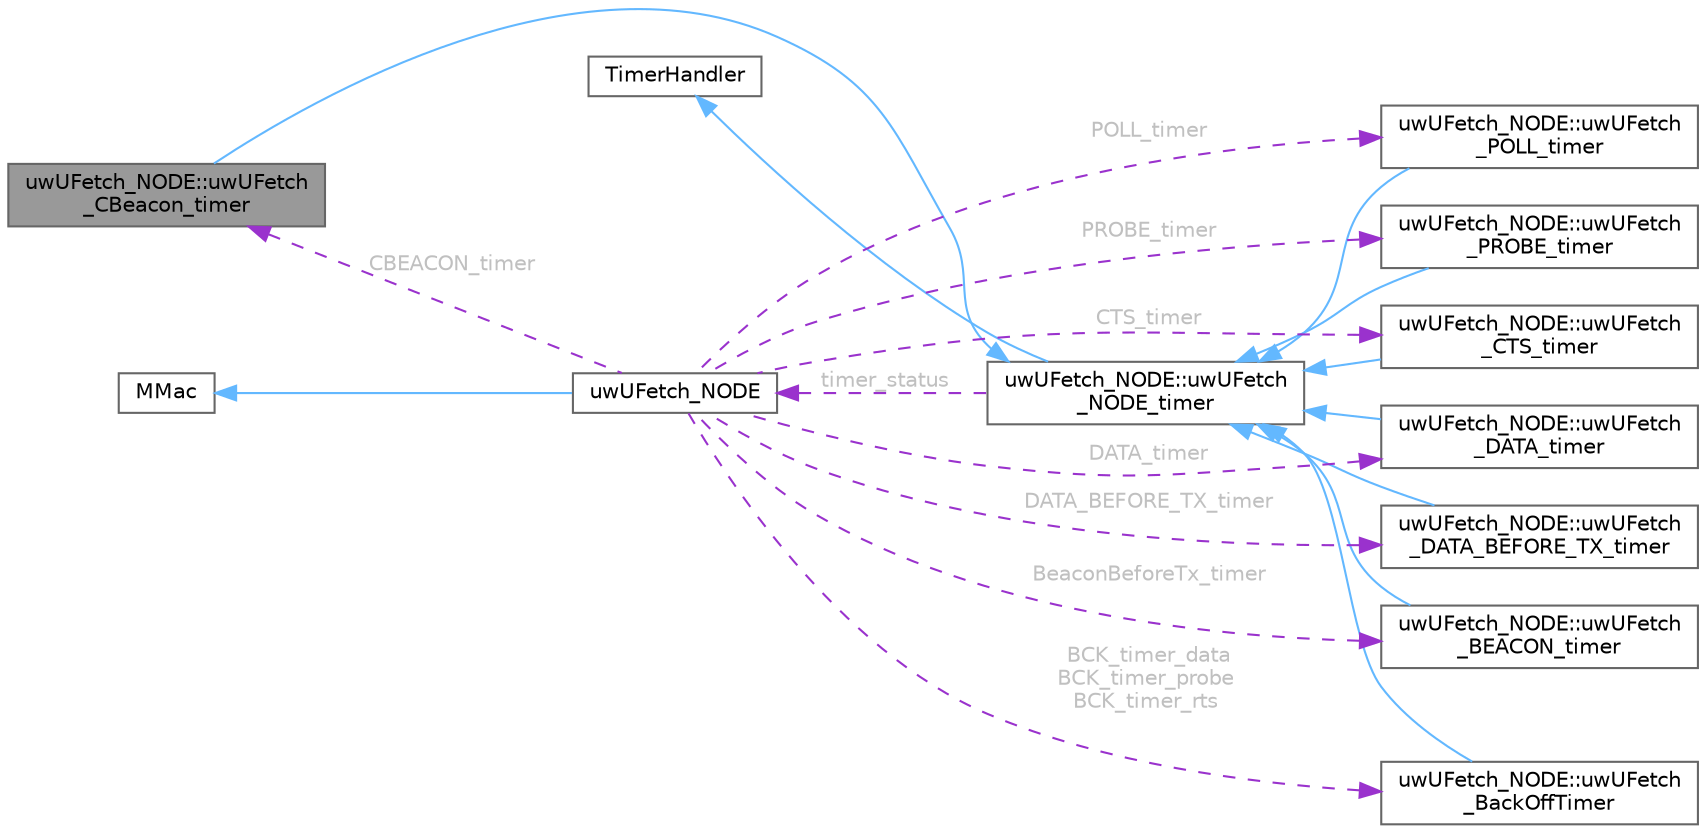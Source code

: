 digraph "uwUFetch_NODE::uwUFetch_CBeacon_timer"
{
 // LATEX_PDF_SIZE
  bgcolor="transparent";
  edge [fontname=Helvetica,fontsize=10,labelfontname=Helvetica,labelfontsize=10];
  node [fontname=Helvetica,fontsize=10,shape=box,height=0.2,width=0.4];
  rankdir="LR";
  Node1 [id="Node000001",label="uwUFetch_NODE::uwUFetch\l_CBeacon_timer",height=0.2,width=0.4,color="gray40", fillcolor="grey60", style="filled", fontcolor="black",tooltip="Class inherited the method and variable of uwUFetch_NODE_timer that handle the timer of CBEACON packe..."];
  Node2 -> Node1 [id="edge1_Node000001_Node000002",dir="back",color="steelblue1",style="solid",tooltip=" "];
  Node2 [id="Node000002",label="uwUFetch_NODE::uwUFetch\l_NODE_timer",height=0.2,width=0.4,color="gray40", fillcolor="white", style="filled",URL="$classuwUFetch__NODE_1_1uwUFetch__NODE__timer.html",tooltip="Class that handle the timers of SN or HN."];
  Node3 -> Node2 [id="edge2_Node000002_Node000003",dir="back",color="steelblue1",style="solid",tooltip=" "];
  Node3 [id="Node000003",label="TimerHandler",height=0.2,width=0.4,color="gray40", fillcolor="white", style="filled",tooltip=" "];
  Node4 -> Node2 [id="edge3_Node000002_Node000004",dir="back",color="darkorchid3",style="dashed",tooltip=" ",label=" timer_status",fontcolor="grey" ];
  Node4 [id="Node000004",label="uwUFetch_NODE",height=0.2,width=0.4,color="gray40", fillcolor="white", style="filled",URL="$classuwUFetch__NODE.html",tooltip=" "];
  Node5 -> Node4 [id="edge4_Node000004_Node000005",dir="back",color="steelblue1",style="solid",tooltip=" "];
  Node5 [id="Node000005",label="MMac",height=0.2,width=0.4,color="gray40", fillcolor="white", style="filled",tooltip=" "];
  Node6 -> Node4 [id="edge5_Node000004_Node000006",dir="back",color="darkorchid3",style="dashed",tooltip=" ",label=" BCK_timer_data\nBCK_timer_probe\nBCK_timer_rts",fontcolor="grey" ];
  Node6 [id="Node000006",label="uwUFetch_NODE::uwUFetch\l_BackOffTimer",height=0.2,width=0.4,color="gray40", fillcolor="white", style="filled",URL="$classuwUFetch__NODE_1_1uwUFetch__BackOffTimer.html",tooltip="Class (inherited from uwUFetch_NODE_Timer) used to handle the time of back-off of the node before tra..."];
  Node2 -> Node6 [id="edge6_Node000006_Node000002",dir="back",color="steelblue1",style="solid",tooltip=" "];
  Node7 -> Node4 [id="edge7_Node000004_Node000007",dir="back",color="darkorchid3",style="dashed",tooltip=" ",label=" POLL_timer",fontcolor="grey" ];
  Node7 [id="Node000007",label="uwUFetch_NODE::uwUFetch\l_POLL_timer",height=0.2,width=0.4,color="gray40", fillcolor="white", style="filled",URL="$classuwUFetch__NODE_1_1uwUFetch__POLL__timer.html",tooltip="Class inherited the method and variable of uwUFetch_NODE_timer that handle the timer of POLL packets."];
  Node2 -> Node7 [id="edge8_Node000007_Node000002",dir="back",color="steelblue1",style="solid",tooltip=" "];
  Node8 -> Node4 [id="edge9_Node000004_Node000008",dir="back",color="darkorchid3",style="dashed",tooltip=" ",label=" DATA_BEFORE_TX_timer",fontcolor="grey" ];
  Node8 [id="Node000008",label="uwUFetch_NODE::uwUFetch\l_DATA_BEFORE_TX_timer",height=0.2,width=0.4,color="gray40", fillcolor="white", style="filled",URL="$classuwUFetch__NODE_1_1uwUFetch__DATA__BEFORE__TX__timer.html",tooltip="Class inherited the method and variable of uwUFetch_NODE_timer that handle the timer of DATA packets."];
  Node2 -> Node8 [id="edge10_Node000008_Node000002",dir="back",color="steelblue1",style="solid",tooltip=" "];
  Node1 -> Node4 [id="edge11_Node000004_Node000001",dir="back",color="darkorchid3",style="dashed",tooltip=" ",label=" CBEACON_timer",fontcolor="grey" ];
  Node9 -> Node4 [id="edge12_Node000004_Node000009",dir="back",color="darkorchid3",style="dashed",tooltip=" ",label=" BeaconBeforeTx_timer",fontcolor="grey" ];
  Node9 [id="Node000009",label="uwUFetch_NODE::uwUFetch\l_BEACON_timer",height=0.2,width=0.4,color="gray40", fillcolor="white", style="filled",URL="$classuwUFetch__NODE_1_1uwUFetch__BEACON__timer.html",tooltip="Timer associated to the HN."];
  Node2 -> Node9 [id="edge13_Node000009_Node000002",dir="back",color="steelblue1",style="solid",tooltip=" "];
  Node10 -> Node4 [id="edge14_Node000004_Node000010",dir="back",color="darkorchid3",style="dashed",tooltip=" ",label=" PROBE_timer",fontcolor="grey" ];
  Node10 [id="Node000010",label="uwUFetch_NODE::uwUFetch\l_PROBE_timer",height=0.2,width=0.4,color="gray40", fillcolor="white", style="filled",URL="$classuwUFetch__NODE_1_1uwUFetch__PROBE__timer.html",tooltip="Class inherited the method and variable of uwUFetch_NODE_timer that handle the timer of PROBE packets..."];
  Node2 -> Node10 [id="edge15_Node000010_Node000002",dir="back",color="steelblue1",style="solid",tooltip=" "];
  Node11 -> Node4 [id="edge16_Node000004_Node000011",dir="back",color="darkorchid3",style="dashed",tooltip=" ",label=" DATA_timer",fontcolor="grey" ];
  Node11 [id="Node000011",label="uwUFetch_NODE::uwUFetch\l_DATA_timer",height=0.2,width=0.4,color="gray40", fillcolor="white", style="filled",URL="$classuwUFetch__NODE_1_1uwUFetch__DATA__timer.html",tooltip="Class inherited the method and variable of uwUFetch_NODE_timer that handle the timer of DATA packets."];
  Node2 -> Node11 [id="edge17_Node000011_Node000002",dir="back",color="steelblue1",style="solid",tooltip=" "];
  Node12 -> Node4 [id="edge18_Node000004_Node000012",dir="back",color="darkorchid3",style="dashed",tooltip=" ",label=" CTS_timer",fontcolor="grey" ];
  Node12 [id="Node000012",label="uwUFetch_NODE::uwUFetch\l_CTS_timer",height=0.2,width=0.4,color="gray40", fillcolor="white", style="filled",URL="$classuwUFetch__NODE_1_1uwUFetch__CTS__timer.html",tooltip="Class inherited the method and variable of uwUFetch_NODE_timer that handle the timer of CTS packets."];
  Node2 -> Node12 [id="edge19_Node000012_Node000002",dir="back",color="steelblue1",style="solid",tooltip=" "];
}
